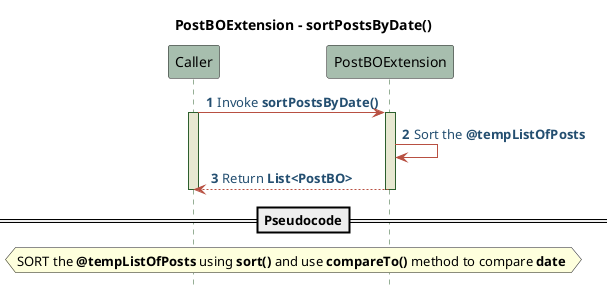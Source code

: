 @startuml PostBO-Sequence-Pseudo

!define POSITIVERESPONSE 90EE90
!define NEGATIVEERESPONSE EFBBBB
!define NUETRALRESPONSE F2DC79

skinparam sequence{
    ParticipantBackgroundColor #A7BEAE
    LifeLineBackgroundColor #E7E8D1
    LifeLineBorderColor #2C5F2D
    ActorBackgroundColor #FC766AFF
    ActorBorderColor #FC766AFF
    ArrowColor #B85042
    ArrowFontColor #234E70
}

title   **PostBOExtension - sortPostsByDate()**
autonumber 1
hide footbox
Caller -> PostBOExtension : Invoke **sortPostsByDate()**
activate Caller
activate PostBOExtension
PostBOExtension -> PostBOExtension : Sort the **@tempListOfPosts**
PostBOExtension --> Caller : Return **List<PostBO>**
deactivate PostBOExtension
deactivate Caller

==Pseudocode==
hnote across
 SORT the **@tempListOfPosts** using **sort()** and use **compareTo()** method to compare **date** 
end note
 @enduml